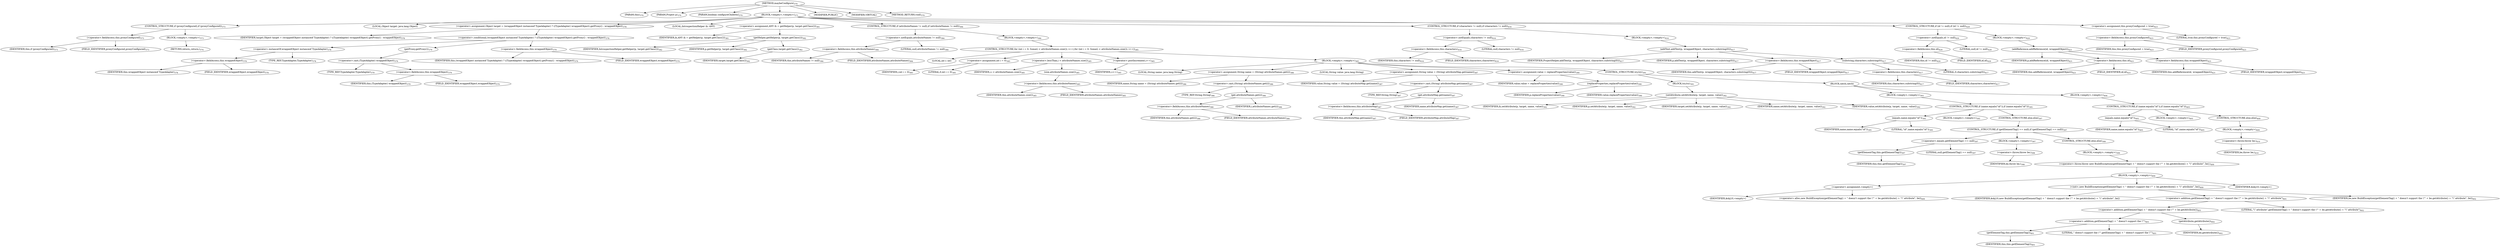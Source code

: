 digraph "maybeConfigure" {  
"600" [label = <(METHOD,maybeConfigure)<SUB>370</SUB>> ]
"24" [label = <(PARAM,this)<SUB>370</SUB>> ]
"601" [label = <(PARAM,Project p)<SUB>370</SUB>> ]
"602" [label = <(PARAM,boolean configureChildren)<SUB>370</SUB>> ]
"603" [label = <(BLOCK,&lt;empty&gt;,&lt;empty&gt;)<SUB>371</SUB>> ]
"604" [label = <(CONTROL_STRUCTURE,if (proxyConfigured),if (proxyConfigured))<SUB>373</SUB>> ]
"605" [label = <(&lt;operator&gt;.fieldAccess,this.proxyConfigured)<SUB>373</SUB>> ]
"606" [label = <(IDENTIFIER,this,if (proxyConfigured))<SUB>373</SUB>> ]
"607" [label = <(FIELD_IDENTIFIER,proxyConfigured,proxyConfigured)<SUB>373</SUB>> ]
"608" [label = <(BLOCK,&lt;empty&gt;,&lt;empty&gt;)<SUB>373</SUB>> ]
"609" [label = <(RETURN,return;,return;)<SUB>374</SUB>> ]
"610" [label = <(LOCAL,Object target: java.lang.Object)> ]
"611" [label = <(&lt;operator&gt;.assignment,Object target = (wrappedObject instanceof TypeAdapter) ? ((TypeAdapter) wrappedObject).getProxy() : wrappedObject)<SUB>378</SUB>> ]
"612" [label = <(IDENTIFIER,target,Object target = (wrappedObject instanceof TypeAdapter) ? ((TypeAdapter) wrappedObject).getProxy() : wrappedObject)<SUB>378</SUB>> ]
"613" [label = <(&lt;operator&gt;.conditional,(wrappedObject instanceof TypeAdapter) ? ((TypeAdapter) wrappedObject).getProxy() : wrappedObject)<SUB>378</SUB>> ]
"614" [label = <(&lt;operator&gt;.instanceOf,wrappedObject instanceof TypeAdapter)<SUB>378</SUB>> ]
"615" [label = <(&lt;operator&gt;.fieldAccess,this.wrappedObject)<SUB>378</SUB>> ]
"616" [label = <(IDENTIFIER,this,wrappedObject instanceof TypeAdapter)<SUB>378</SUB>> ]
"617" [label = <(FIELD_IDENTIFIER,wrappedObject,wrappedObject)<SUB>378</SUB>> ]
"618" [label = <(TYPE_REF,TypeAdapter,TypeAdapter)<SUB>378</SUB>> ]
"619" [label = <(getProxy,getProxy())<SUB>379</SUB>> ]
"620" [label = <(&lt;operator&gt;.cast,(TypeAdapter) wrappedObject)<SUB>379</SUB>> ]
"621" [label = <(TYPE_REF,TypeAdapter,TypeAdapter)<SUB>379</SUB>> ]
"622" [label = <(&lt;operator&gt;.fieldAccess,this.wrappedObject)<SUB>379</SUB>> ]
"623" [label = <(IDENTIFIER,this,(TypeAdapter) wrappedObject)<SUB>379</SUB>> ]
"624" [label = <(FIELD_IDENTIFIER,wrappedObject,wrappedObject)<SUB>379</SUB>> ]
"625" [label = <(&lt;operator&gt;.fieldAccess,this.wrappedObject)<SUB>379</SUB>> ]
"626" [label = <(IDENTIFIER,this,(wrappedObject instanceof TypeAdapter) ? ((TypeAdapter) wrappedObject).getProxy() : wrappedObject)<SUB>379</SUB>> ]
"627" [label = <(FIELD_IDENTIFIER,wrappedObject,wrappedObject)<SUB>379</SUB>> ]
"628" [label = <(LOCAL,IntrospectionHelper ih: ANY)> ]
"629" [label = <(&lt;operator&gt;.assignment,ANY ih = getHelper(p, target.getClass()))<SUB>381</SUB>> ]
"630" [label = <(IDENTIFIER,ih,ANY ih = getHelper(p, target.getClass()))<SUB>381</SUB>> ]
"631" [label = <(getHelper,getHelper(p, target.getClass()))<SUB>382</SUB>> ]
"632" [label = <(IDENTIFIER,IntrospectionHelper,getHelper(p, target.getClass()))<SUB>382</SUB>> ]
"633" [label = <(IDENTIFIER,p,getHelper(p, target.getClass()))<SUB>382</SUB>> ]
"634" [label = <(getClass,target.getClass())<SUB>382</SUB>> ]
"635" [label = <(IDENTIFIER,target,target.getClass())<SUB>382</SUB>> ]
"636" [label = <(CONTROL_STRUCTURE,if (attributeNames != null),if (attributeNames != null))<SUB>384</SUB>> ]
"637" [label = <(&lt;operator&gt;.notEquals,attributeNames != null)<SUB>384</SUB>> ]
"638" [label = <(&lt;operator&gt;.fieldAccess,this.attributeNames)<SUB>384</SUB>> ]
"639" [label = <(IDENTIFIER,this,attributeNames != null)<SUB>384</SUB>> ]
"640" [label = <(FIELD_IDENTIFIER,attributeNames,attributeNames)<SUB>384</SUB>> ]
"641" [label = <(LITERAL,null,attributeNames != null)<SUB>384</SUB>> ]
"642" [label = <(BLOCK,&lt;empty&gt;,&lt;empty&gt;)<SUB>384</SUB>> ]
"643" [label = <(CONTROL_STRUCTURE,for (int i = 0; Some(i &lt; attributeNames.size()); i++),for (int i = 0; Some(i &lt; attributeNames.size()); i++))<SUB>385</SUB>> ]
"644" [label = <(LOCAL,int i: int)> ]
"645" [label = <(&lt;operator&gt;.assignment,int i = 0)<SUB>385</SUB>> ]
"646" [label = <(IDENTIFIER,i,int i = 0)<SUB>385</SUB>> ]
"647" [label = <(LITERAL,0,int i = 0)<SUB>385</SUB>> ]
"648" [label = <(&lt;operator&gt;.lessThan,i &lt; attributeNames.size())<SUB>385</SUB>> ]
"649" [label = <(IDENTIFIER,i,i &lt; attributeNames.size())<SUB>385</SUB>> ]
"650" [label = <(size,attributeNames.size())<SUB>385</SUB>> ]
"651" [label = <(&lt;operator&gt;.fieldAccess,this.attributeNames)<SUB>385</SUB>> ]
"652" [label = <(IDENTIFIER,this,attributeNames.size())<SUB>385</SUB>> ]
"653" [label = <(FIELD_IDENTIFIER,attributeNames,attributeNames)<SUB>385</SUB>> ]
"654" [label = <(&lt;operator&gt;.postIncrement,i++)<SUB>385</SUB>> ]
"655" [label = <(IDENTIFIER,i,i++)<SUB>385</SUB>> ]
"656" [label = <(BLOCK,&lt;empty&gt;,&lt;empty&gt;)<SUB>385</SUB>> ]
"657" [label = <(LOCAL,String name: java.lang.String)> ]
"658" [label = <(&lt;operator&gt;.assignment,String name = (String) attributeNames.get(i))<SUB>386</SUB>> ]
"659" [label = <(IDENTIFIER,name,String name = (String) attributeNames.get(i))<SUB>386</SUB>> ]
"660" [label = <(&lt;operator&gt;.cast,(String) attributeNames.get(i))<SUB>386</SUB>> ]
"661" [label = <(TYPE_REF,String,String)<SUB>386</SUB>> ]
"662" [label = <(get,attributeNames.get(i))<SUB>386</SUB>> ]
"663" [label = <(&lt;operator&gt;.fieldAccess,this.attributeNames)<SUB>386</SUB>> ]
"664" [label = <(IDENTIFIER,this,attributeNames.get(i))<SUB>386</SUB>> ]
"665" [label = <(FIELD_IDENTIFIER,attributeNames,attributeNames)<SUB>386</SUB>> ]
"666" [label = <(IDENTIFIER,i,attributeNames.get(i))<SUB>386</SUB>> ]
"667" [label = <(LOCAL,String value: java.lang.String)> ]
"668" [label = <(&lt;operator&gt;.assignment,String value = (String) attributeMap.get(name))<SUB>387</SUB>> ]
"669" [label = <(IDENTIFIER,value,String value = (String) attributeMap.get(name))<SUB>387</SUB>> ]
"670" [label = <(&lt;operator&gt;.cast,(String) attributeMap.get(name))<SUB>387</SUB>> ]
"671" [label = <(TYPE_REF,String,String)<SUB>387</SUB>> ]
"672" [label = <(get,attributeMap.get(name))<SUB>387</SUB>> ]
"673" [label = <(&lt;operator&gt;.fieldAccess,this.attributeMap)<SUB>387</SUB>> ]
"674" [label = <(IDENTIFIER,this,attributeMap.get(name))<SUB>387</SUB>> ]
"675" [label = <(FIELD_IDENTIFIER,attributeMap,attributeMap)<SUB>387</SUB>> ]
"676" [label = <(IDENTIFIER,name,attributeMap.get(name))<SUB>387</SUB>> ]
"677" [label = <(&lt;operator&gt;.assignment,value = replaceProperties(value))<SUB>390</SUB>> ]
"678" [label = <(IDENTIFIER,value,value = replaceProperties(value))<SUB>390</SUB>> ]
"679" [label = <(replaceProperties,replaceProperties(value))<SUB>390</SUB>> ]
"680" [label = <(IDENTIFIER,p,replaceProperties(value))<SUB>390</SUB>> ]
"681" [label = <(IDENTIFIER,value,replaceProperties(value))<SUB>390</SUB>> ]
"682" [label = <(CONTROL_STRUCTURE,try,try)<SUB>391</SUB>> ]
"683" [label = <(BLOCK,try,try)<SUB>391</SUB>> ]
"684" [label = <(setAttribute,setAttribute(p, target, name, value))<SUB>392</SUB>> ]
"685" [label = <(IDENTIFIER,ih,setAttribute(p, target, name, value))<SUB>392</SUB>> ]
"686" [label = <(IDENTIFIER,p,setAttribute(p, target, name, value))<SUB>392</SUB>> ]
"687" [label = <(IDENTIFIER,target,setAttribute(p, target, name, value))<SUB>392</SUB>> ]
"688" [label = <(IDENTIFIER,name,setAttribute(p, target, name, value))<SUB>392</SUB>> ]
"689" [label = <(IDENTIFIER,value,setAttribute(p, target, name, value))<SUB>392</SUB>> ]
"690" [label = <(BLOCK,catch,catch)> ]
"691" [label = <(BLOCK,&lt;empty&gt;,&lt;empty&gt;)<SUB>393</SUB>> ]
"692" [label = <(CONTROL_STRUCTURE,if (name.equals(&quot;id&quot;)),if (name.equals(&quot;id&quot;)))<SUB>395</SUB>> ]
"693" [label = <(equals,name.equals(&quot;id&quot;))<SUB>395</SUB>> ]
"694" [label = <(IDENTIFIER,name,name.equals(&quot;id&quot;))<SUB>395</SUB>> ]
"695" [label = <(LITERAL,&quot;id&quot;,name.equals(&quot;id&quot;))<SUB>395</SUB>> ]
"696" [label = <(BLOCK,&lt;empty&gt;,&lt;empty&gt;)<SUB>395</SUB>> ]
"697" [label = <(CONTROL_STRUCTURE,else,else)<SUB>397</SUB>> ]
"698" [label = <(CONTROL_STRUCTURE,if (getElementTag() == null),if (getElementTag() == null))<SUB>397</SUB>> ]
"699" [label = <(&lt;operator&gt;.equals,getElementTag() == null)<SUB>397</SUB>> ]
"700" [label = <(getElementTag,this.getElementTag())<SUB>397</SUB>> ]
"23" [label = <(IDENTIFIER,this,this.getElementTag())<SUB>397</SUB>> ]
"701" [label = <(LITERAL,null,getElementTag() == null)<SUB>397</SUB>> ]
"702" [label = <(BLOCK,&lt;empty&gt;,&lt;empty&gt;)<SUB>397</SUB>> ]
"703" [label = <(&lt;operator&gt;.throw,throw be;)<SUB>398</SUB>> ]
"704" [label = <(IDENTIFIER,be,throw be;)<SUB>398</SUB>> ]
"705" [label = <(CONTROL_STRUCTURE,else,else)<SUB>399</SUB>> ]
"706" [label = <(BLOCK,&lt;empty&gt;,&lt;empty&gt;)<SUB>399</SUB>> ]
"707" [label = <(&lt;operator&gt;.throw,throw new BuildException(getElementTag() + &quot; doesn't support the \&quot;&quot; + be.getAttribute() + &quot;\&quot; attribute&quot;, be);)<SUB>400</SUB>> ]
"708" [label = <(BLOCK,&lt;empty&gt;,&lt;empty&gt;)<SUB>400</SUB>> ]
"709" [label = <(&lt;operator&gt;.assignment,&lt;empty&gt;)> ]
"710" [label = <(IDENTIFIER,$obj10,&lt;empty&gt;)> ]
"711" [label = <(&lt;operator&gt;.alloc,new BuildException(getElementTag() + &quot; doesn't support the \&quot;&quot; + be.getAttribute() + &quot;\&quot; attribute&quot;, be))<SUB>400</SUB>> ]
"712" [label = <(&lt;init&gt;,new BuildException(getElementTag() + &quot; doesn't support the \&quot;&quot; + be.getAttribute() + &quot;\&quot; attribute&quot;, be))<SUB>400</SUB>> ]
"713" [label = <(IDENTIFIER,$obj10,new BuildException(getElementTag() + &quot; doesn't support the \&quot;&quot; + be.getAttribute() + &quot;\&quot; attribute&quot;, be))> ]
"714" [label = <(&lt;operator&gt;.addition,getElementTag() + &quot; doesn't support the \&quot;&quot; + be.getAttribute() + &quot;\&quot; attribute&quot;)<SUB>401</SUB>> ]
"715" [label = <(&lt;operator&gt;.addition,getElementTag() + &quot; doesn't support the \&quot;&quot; + be.getAttribute())<SUB>401</SUB>> ]
"716" [label = <(&lt;operator&gt;.addition,getElementTag() + &quot; doesn't support the \&quot;&quot;)<SUB>401</SUB>> ]
"717" [label = <(getElementTag,this.getElementTag())<SUB>401</SUB>> ]
"25" [label = <(IDENTIFIER,this,this.getElementTag())<SUB>401</SUB>> ]
"718" [label = <(LITERAL,&quot; doesn't support the \&quot;&quot;,getElementTag() + &quot; doesn't support the \&quot;&quot;)<SUB>401</SUB>> ]
"719" [label = <(getAttribute,getAttribute())<SUB>402</SUB>> ]
"720" [label = <(IDENTIFIER,be,getAttribute())<SUB>402</SUB>> ]
"721" [label = <(LITERAL,&quot;\&quot; attribute&quot;,getElementTag() + &quot; doesn't support the \&quot;&quot; + be.getAttribute() + &quot;\&quot; attribute&quot;)<SUB>402</SUB>> ]
"722" [label = <(IDENTIFIER,be,new BuildException(getElementTag() + &quot; doesn't support the \&quot;&quot; + be.getAttribute() + &quot;\&quot; attribute&quot;, be))<SUB>402</SUB>> ]
"723" [label = <(IDENTIFIER,$obj10,&lt;empty&gt;)> ]
"724" [label = <(BLOCK,&lt;empty&gt;,&lt;empty&gt;)<SUB>404</SUB>> ]
"725" [label = <(CONTROL_STRUCTURE,if (name.equals(&quot;id&quot;)),if (name.equals(&quot;id&quot;)))<SUB>405</SUB>> ]
"726" [label = <(equals,name.equals(&quot;id&quot;))<SUB>405</SUB>> ]
"727" [label = <(IDENTIFIER,name,name.equals(&quot;id&quot;))<SUB>405</SUB>> ]
"728" [label = <(LITERAL,&quot;id&quot;,name.equals(&quot;id&quot;))<SUB>405</SUB>> ]
"729" [label = <(BLOCK,&lt;empty&gt;,&lt;empty&gt;)<SUB>405</SUB>> ]
"730" [label = <(CONTROL_STRUCTURE,else,else)<SUB>409</SUB>> ]
"731" [label = <(BLOCK,&lt;empty&gt;,&lt;empty&gt;)<SUB>409</SUB>> ]
"732" [label = <(&lt;operator&gt;.throw,throw be;)<SUB>410</SUB>> ]
"733" [label = <(IDENTIFIER,be,throw be;)<SUB>410</SUB>> ]
"734" [label = <(CONTROL_STRUCTURE,if (characters != null),if (characters != null))<SUB>416</SUB>> ]
"735" [label = <(&lt;operator&gt;.notEquals,characters != null)<SUB>416</SUB>> ]
"736" [label = <(&lt;operator&gt;.fieldAccess,this.characters)<SUB>416</SUB>> ]
"737" [label = <(IDENTIFIER,this,characters != null)<SUB>416</SUB>> ]
"738" [label = <(FIELD_IDENTIFIER,characters,characters)<SUB>416</SUB>> ]
"739" [label = <(LITERAL,null,characters != null)<SUB>416</SUB>> ]
"740" [label = <(BLOCK,&lt;empty&gt;,&lt;empty&gt;)<SUB>416</SUB>> ]
"741" [label = <(addText,addText(p, wrappedObject, characters.substring(0)))<SUB>417</SUB>> ]
"742" [label = <(IDENTIFIER,ProjectHelper,addText(p, wrappedObject, characters.substring(0)))<SUB>417</SUB>> ]
"743" [label = <(IDENTIFIER,p,addText(p, wrappedObject, characters.substring(0)))<SUB>417</SUB>> ]
"744" [label = <(&lt;operator&gt;.fieldAccess,this.wrappedObject)<SUB>417</SUB>> ]
"745" [label = <(IDENTIFIER,this,addText(p, wrappedObject, characters.substring(0)))<SUB>417</SUB>> ]
"746" [label = <(FIELD_IDENTIFIER,wrappedObject,wrappedObject)<SUB>417</SUB>> ]
"747" [label = <(substring,characters.substring(0))<SUB>417</SUB>> ]
"748" [label = <(&lt;operator&gt;.fieldAccess,this.characters)<SUB>417</SUB>> ]
"749" [label = <(IDENTIFIER,this,characters.substring(0))<SUB>417</SUB>> ]
"750" [label = <(FIELD_IDENTIFIER,characters,characters)<SUB>417</SUB>> ]
"751" [label = <(LITERAL,0,characters.substring(0))<SUB>417</SUB>> ]
"752" [label = <(CONTROL_STRUCTURE,if (id != null),if (id != null))<SUB>420</SUB>> ]
"753" [label = <(&lt;operator&gt;.notEquals,id != null)<SUB>420</SUB>> ]
"754" [label = <(&lt;operator&gt;.fieldAccess,this.id)<SUB>420</SUB>> ]
"755" [label = <(IDENTIFIER,this,id != null)<SUB>420</SUB>> ]
"756" [label = <(FIELD_IDENTIFIER,id,id)<SUB>420</SUB>> ]
"757" [label = <(LITERAL,null,id != null)<SUB>420</SUB>> ]
"758" [label = <(BLOCK,&lt;empty&gt;,&lt;empty&gt;)<SUB>420</SUB>> ]
"759" [label = <(addReference,addReference(id, wrappedObject))<SUB>421</SUB>> ]
"760" [label = <(IDENTIFIER,p,addReference(id, wrappedObject))<SUB>421</SUB>> ]
"761" [label = <(&lt;operator&gt;.fieldAccess,this.id)<SUB>421</SUB>> ]
"762" [label = <(IDENTIFIER,this,addReference(id, wrappedObject))<SUB>421</SUB>> ]
"763" [label = <(FIELD_IDENTIFIER,id,id)<SUB>421</SUB>> ]
"764" [label = <(&lt;operator&gt;.fieldAccess,this.wrappedObject)<SUB>421</SUB>> ]
"765" [label = <(IDENTIFIER,this,addReference(id, wrappedObject))<SUB>421</SUB>> ]
"766" [label = <(FIELD_IDENTIFIER,wrappedObject,wrappedObject)<SUB>421</SUB>> ]
"767" [label = <(&lt;operator&gt;.assignment,this.proxyConfigured = true)<SUB>423</SUB>> ]
"768" [label = <(&lt;operator&gt;.fieldAccess,this.proxyConfigured)<SUB>423</SUB>> ]
"769" [label = <(IDENTIFIER,this,this.proxyConfigured = true)<SUB>423</SUB>> ]
"770" [label = <(FIELD_IDENTIFIER,proxyConfigured,proxyConfigured)<SUB>423</SUB>> ]
"771" [label = <(LITERAL,true,this.proxyConfigured = true)<SUB>423</SUB>> ]
"772" [label = <(MODIFIER,PUBLIC)> ]
"773" [label = <(MODIFIER,VIRTUAL)> ]
"774" [label = <(METHOD_RETURN,void)<SUB>370</SUB>> ]
  "600" -> "24" 
  "600" -> "601" 
  "600" -> "602" 
  "600" -> "603" 
  "600" -> "772" 
  "600" -> "773" 
  "600" -> "774" 
  "603" -> "604" 
  "603" -> "610" 
  "603" -> "611" 
  "603" -> "628" 
  "603" -> "629" 
  "603" -> "636" 
  "603" -> "734" 
  "603" -> "752" 
  "603" -> "767" 
  "604" -> "605" 
  "604" -> "608" 
  "605" -> "606" 
  "605" -> "607" 
  "608" -> "609" 
  "611" -> "612" 
  "611" -> "613" 
  "613" -> "614" 
  "613" -> "619" 
  "613" -> "625" 
  "614" -> "615" 
  "614" -> "618" 
  "615" -> "616" 
  "615" -> "617" 
  "619" -> "620" 
  "620" -> "621" 
  "620" -> "622" 
  "622" -> "623" 
  "622" -> "624" 
  "625" -> "626" 
  "625" -> "627" 
  "629" -> "630" 
  "629" -> "631" 
  "631" -> "632" 
  "631" -> "633" 
  "631" -> "634" 
  "634" -> "635" 
  "636" -> "637" 
  "636" -> "642" 
  "637" -> "638" 
  "637" -> "641" 
  "638" -> "639" 
  "638" -> "640" 
  "642" -> "643" 
  "643" -> "644" 
  "643" -> "645" 
  "643" -> "648" 
  "643" -> "654" 
  "643" -> "656" 
  "645" -> "646" 
  "645" -> "647" 
  "648" -> "649" 
  "648" -> "650" 
  "650" -> "651" 
  "651" -> "652" 
  "651" -> "653" 
  "654" -> "655" 
  "656" -> "657" 
  "656" -> "658" 
  "656" -> "667" 
  "656" -> "668" 
  "656" -> "677" 
  "656" -> "682" 
  "658" -> "659" 
  "658" -> "660" 
  "660" -> "661" 
  "660" -> "662" 
  "662" -> "663" 
  "662" -> "666" 
  "663" -> "664" 
  "663" -> "665" 
  "668" -> "669" 
  "668" -> "670" 
  "670" -> "671" 
  "670" -> "672" 
  "672" -> "673" 
  "672" -> "676" 
  "673" -> "674" 
  "673" -> "675" 
  "677" -> "678" 
  "677" -> "679" 
  "679" -> "680" 
  "679" -> "681" 
  "682" -> "683" 
  "682" -> "690" 
  "683" -> "684" 
  "684" -> "685" 
  "684" -> "686" 
  "684" -> "687" 
  "684" -> "688" 
  "684" -> "689" 
  "690" -> "691" 
  "690" -> "724" 
  "691" -> "692" 
  "692" -> "693" 
  "692" -> "696" 
  "692" -> "697" 
  "693" -> "694" 
  "693" -> "695" 
  "697" -> "698" 
  "698" -> "699" 
  "698" -> "702" 
  "698" -> "705" 
  "699" -> "700" 
  "699" -> "701" 
  "700" -> "23" 
  "702" -> "703" 
  "703" -> "704" 
  "705" -> "706" 
  "706" -> "707" 
  "707" -> "708" 
  "708" -> "709" 
  "708" -> "712" 
  "708" -> "723" 
  "709" -> "710" 
  "709" -> "711" 
  "712" -> "713" 
  "712" -> "714" 
  "712" -> "722" 
  "714" -> "715" 
  "714" -> "721" 
  "715" -> "716" 
  "715" -> "719" 
  "716" -> "717" 
  "716" -> "718" 
  "717" -> "25" 
  "719" -> "720" 
  "724" -> "725" 
  "725" -> "726" 
  "725" -> "729" 
  "725" -> "730" 
  "726" -> "727" 
  "726" -> "728" 
  "730" -> "731" 
  "731" -> "732" 
  "732" -> "733" 
  "734" -> "735" 
  "734" -> "740" 
  "735" -> "736" 
  "735" -> "739" 
  "736" -> "737" 
  "736" -> "738" 
  "740" -> "741" 
  "741" -> "742" 
  "741" -> "743" 
  "741" -> "744" 
  "741" -> "747" 
  "744" -> "745" 
  "744" -> "746" 
  "747" -> "748" 
  "747" -> "751" 
  "748" -> "749" 
  "748" -> "750" 
  "752" -> "753" 
  "752" -> "758" 
  "753" -> "754" 
  "753" -> "757" 
  "754" -> "755" 
  "754" -> "756" 
  "758" -> "759" 
  "759" -> "760" 
  "759" -> "761" 
  "759" -> "764" 
  "761" -> "762" 
  "761" -> "763" 
  "764" -> "765" 
  "764" -> "766" 
  "767" -> "768" 
  "767" -> "771" 
  "768" -> "769" 
  "768" -> "770" 
}
